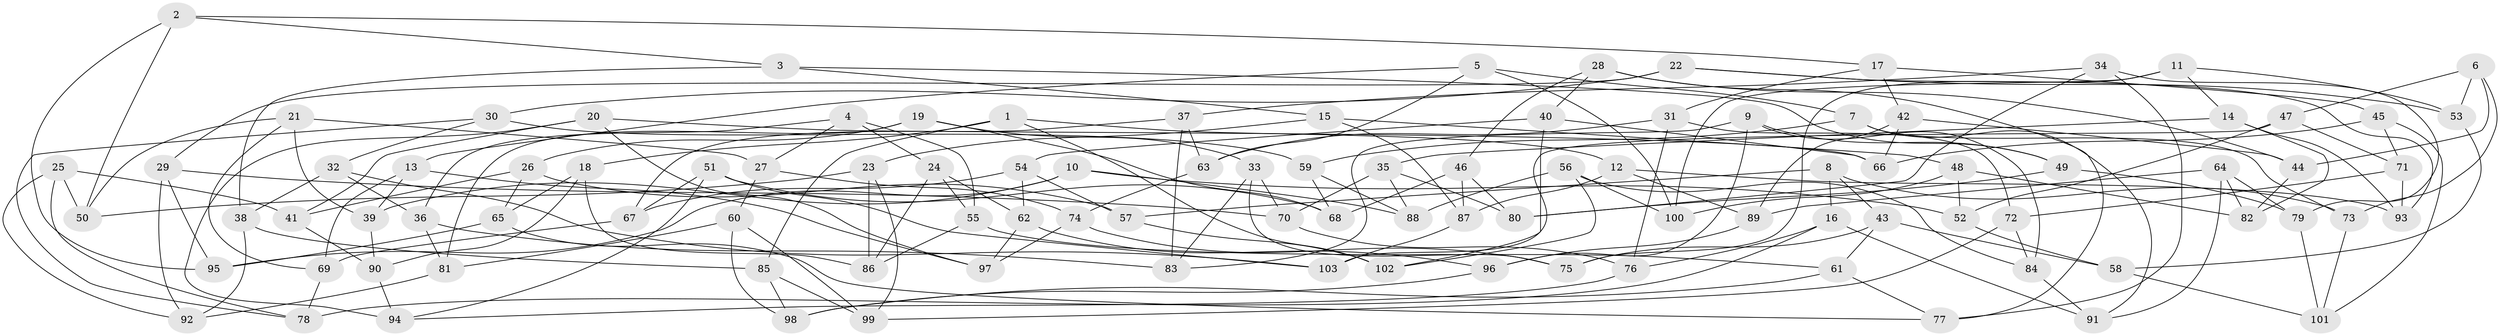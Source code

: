 // coarse degree distribution, {3: 0.08196721311475409, 4: 0.7049180327868853, 5: 0.06557377049180328, 11: 0.01639344262295082, 7: 0.01639344262295082, 10: 0.01639344262295082, 6: 0.01639344262295082, 8: 0.03278688524590164, 9: 0.03278688524590164, 17: 0.01639344262295082}
// Generated by graph-tools (version 1.1) at 2025/02/03/04/25 22:02:19]
// undirected, 103 vertices, 206 edges
graph export_dot {
graph [start="1"]
  node [color=gray90,style=filled];
  1;
  2;
  3;
  4;
  5;
  6;
  7;
  8;
  9;
  10;
  11;
  12;
  13;
  14;
  15;
  16;
  17;
  18;
  19;
  20;
  21;
  22;
  23;
  24;
  25;
  26;
  27;
  28;
  29;
  30;
  31;
  32;
  33;
  34;
  35;
  36;
  37;
  38;
  39;
  40;
  41;
  42;
  43;
  44;
  45;
  46;
  47;
  48;
  49;
  50;
  51;
  52;
  53;
  54;
  55;
  56;
  57;
  58;
  59;
  60;
  61;
  62;
  63;
  64;
  65;
  66;
  67;
  68;
  69;
  70;
  71;
  72;
  73;
  74;
  75;
  76;
  77;
  78;
  79;
  80;
  81;
  82;
  83;
  84;
  85;
  86;
  87;
  88;
  89;
  90;
  91;
  92;
  93;
  94;
  95;
  96;
  97;
  98;
  99;
  100;
  101;
  102;
  103;
  1 -- 85;
  1 -- 18;
  1 -- 12;
  1 -- 102;
  2 -- 3;
  2 -- 50;
  2 -- 95;
  2 -- 17;
  3 -- 38;
  3 -- 49;
  3 -- 15;
  4 -- 36;
  4 -- 24;
  4 -- 55;
  4 -- 27;
  5 -- 100;
  5 -- 13;
  5 -- 63;
  5 -- 7;
  6 -- 44;
  6 -- 73;
  6 -- 47;
  6 -- 53;
  7 -- 91;
  7 -- 73;
  7 -- 59;
  8 -- 73;
  8 -- 57;
  8 -- 16;
  8 -- 43;
  9 -- 83;
  9 -- 96;
  9 -- 84;
  9 -- 49;
  10 -- 39;
  10 -- 95;
  10 -- 52;
  10 -- 88;
  11 -- 75;
  11 -- 100;
  11 -- 53;
  11 -- 14;
  12 -- 87;
  12 -- 89;
  12 -- 93;
  13 -- 97;
  13 -- 69;
  13 -- 39;
  14 -- 35;
  14 -- 93;
  14 -- 82;
  15 -- 48;
  15 -- 23;
  15 -- 87;
  16 -- 91;
  16 -- 76;
  16 -- 78;
  17 -- 42;
  17 -- 45;
  17 -- 31;
  18 -- 90;
  18 -- 86;
  18 -- 65;
  19 -- 68;
  19 -- 81;
  19 -- 33;
  19 -- 26;
  20 -- 94;
  20 -- 41;
  20 -- 97;
  20 -- 66;
  21 -- 39;
  21 -- 27;
  21 -- 69;
  21 -- 50;
  22 -- 30;
  22 -- 53;
  22 -- 93;
  22 -- 29;
  23 -- 50;
  23 -- 99;
  23 -- 86;
  24 -- 86;
  24 -- 62;
  24 -- 55;
  25 -- 50;
  25 -- 78;
  25 -- 41;
  25 -- 92;
  26 -- 41;
  26 -- 57;
  26 -- 65;
  27 -- 74;
  27 -- 60;
  28 -- 40;
  28 -- 77;
  28 -- 44;
  28 -- 46;
  29 -- 70;
  29 -- 95;
  29 -- 92;
  30 -- 78;
  30 -- 32;
  30 -- 59;
  31 -- 76;
  31 -- 72;
  31 -- 63;
  32 -- 38;
  32 -- 103;
  32 -- 36;
  33 -- 70;
  33 -- 75;
  33 -- 83;
  34 -- 77;
  34 -- 37;
  34 -- 80;
  34 -- 79;
  35 -- 80;
  35 -- 70;
  35 -- 88;
  36 -- 81;
  36 -- 83;
  37 -- 67;
  37 -- 83;
  37 -- 63;
  38 -- 92;
  38 -- 85;
  39 -- 90;
  40 -- 102;
  40 -- 54;
  40 -- 66;
  41 -- 90;
  42 -- 89;
  42 -- 44;
  42 -- 66;
  43 -- 61;
  43 -- 75;
  43 -- 58;
  44 -- 82;
  45 -- 101;
  45 -- 66;
  45 -- 71;
  46 -- 80;
  46 -- 68;
  46 -- 87;
  47 -- 103;
  47 -- 52;
  47 -- 71;
  48 -- 52;
  48 -- 100;
  48 -- 82;
  49 -- 79;
  49 -- 80;
  51 -- 67;
  51 -- 94;
  51 -- 103;
  51 -- 68;
  52 -- 58;
  53 -- 58;
  54 -- 57;
  54 -- 67;
  54 -- 62;
  55 -- 86;
  55 -- 61;
  56 -- 88;
  56 -- 102;
  56 -- 100;
  56 -- 84;
  57 -- 102;
  58 -- 101;
  59 -- 68;
  59 -- 88;
  60 -- 99;
  60 -- 98;
  60 -- 81;
  61 -- 77;
  61 -- 98;
  62 -- 97;
  62 -- 96;
  63 -- 74;
  64 -- 91;
  64 -- 89;
  64 -- 82;
  64 -- 79;
  65 -- 77;
  65 -- 95;
  67 -- 69;
  69 -- 78;
  70 -- 76;
  71 -- 93;
  71 -- 72;
  72 -- 99;
  72 -- 84;
  73 -- 101;
  74 -- 75;
  74 -- 97;
  76 -- 94;
  79 -- 101;
  81 -- 92;
  84 -- 91;
  85 -- 98;
  85 -- 99;
  87 -- 103;
  89 -- 96;
  90 -- 94;
  96 -- 98;
}
